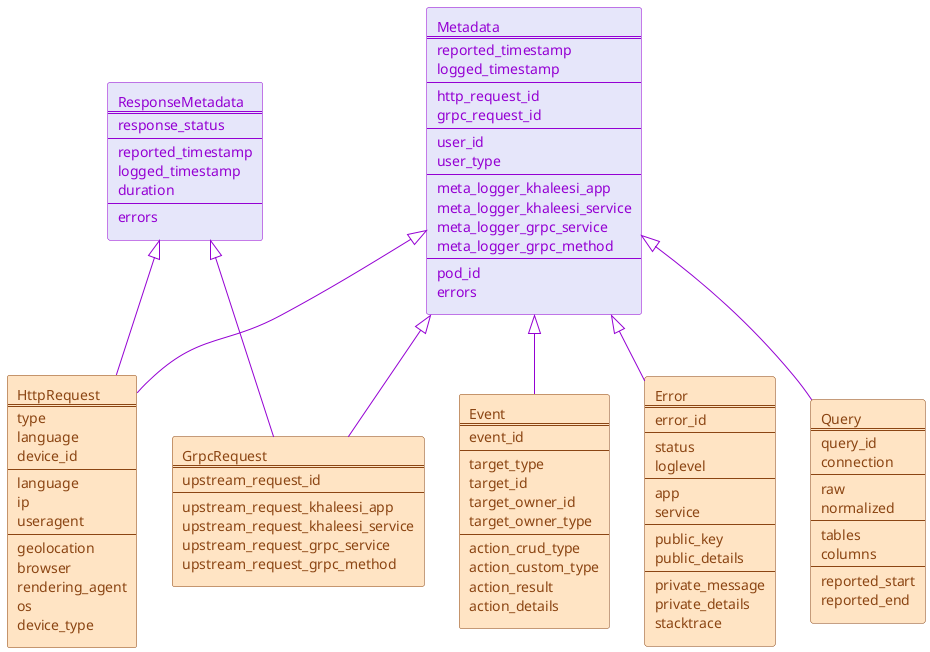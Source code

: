 @startuml
' ********************************************* STYLE **********************************************
<style>
agent {
  BackgroundColor lavender
  LineColor darkviolet
  FontColor darkviolet
}
rectangle {
  BackgroundColor bisque
  LineColor saddlebrown
  FontColor saddlebrown
}
</style>

' ******************************************** OBJECTS *********************************************
agent metadata[
  Metadata
  ====
  reported_timestamp
  logged_timestamp
  ----
  http_request_id
  grpc_request_id
  ----
  user_id
  user_type
  ----
  meta_logger_khaleesi_app
  meta_logger_khaleesi_service
  meta_logger_grpc_service
  meta_logger_grpc_method
  ----
  pod_id
  errors
]

agent response [
  ResponseMetadata
  ====
  response_status
  ----
  reported_timestamp
  logged_timestamp
  duration
  ----
  errors
]

rectangle event [
  Event
  ====
  event_id
  ----
  target_type
  target_id
  target_owner_id
  target_owner_type
  ----
  action_crud_type
  action_custom_type
  action_result
  action_details
]
rectangle grpc_request [
  GrpcRequest
  ====
  upstream_request_id
  ----
  upstream_request_khaleesi_app
  upstream_request_khaleesi_service
  upstream_request_grpc_service
  upstream_request_grpc_method
]
rectangle http_request [
  HttpRequest
  ====
  type
  language
  device_id
  ----
  language
  ip
  useragent
  ----
  geolocation
  browser
  rendering_agent
  os
  device_type
]

rectangle error [
  Error
  ====
  error_id
  ----
  status
  loglevel
  ----
  app
  service
  ----
  public_key
  public_details
  ----
  private_message
  private_details
  stacktrace
]
rectangle query [
  Query
  ====
  query_id
  connection
  ----
  raw
  normalized
  ----
  tables
  columns
  ----
  reported_start
  reported_end
]

' ******************************************* RELATIONS ********************************************
metadata ^-- event        #darkviolet;text:darkviolet
metadata ^-- grpc_request #darkviolet;text:darkviolet
metadata ^-- http_request #darkviolet;text:darkviolet
metadata ^-- query        #darkviolet;text:darkviolet
metadata ^-- error        #darkviolet;text:darkviolet

response ^-- grpc_request #darkviolet;text:darkviolet
response ^-- http_request #darkviolet;text:darkviolet

@enduml